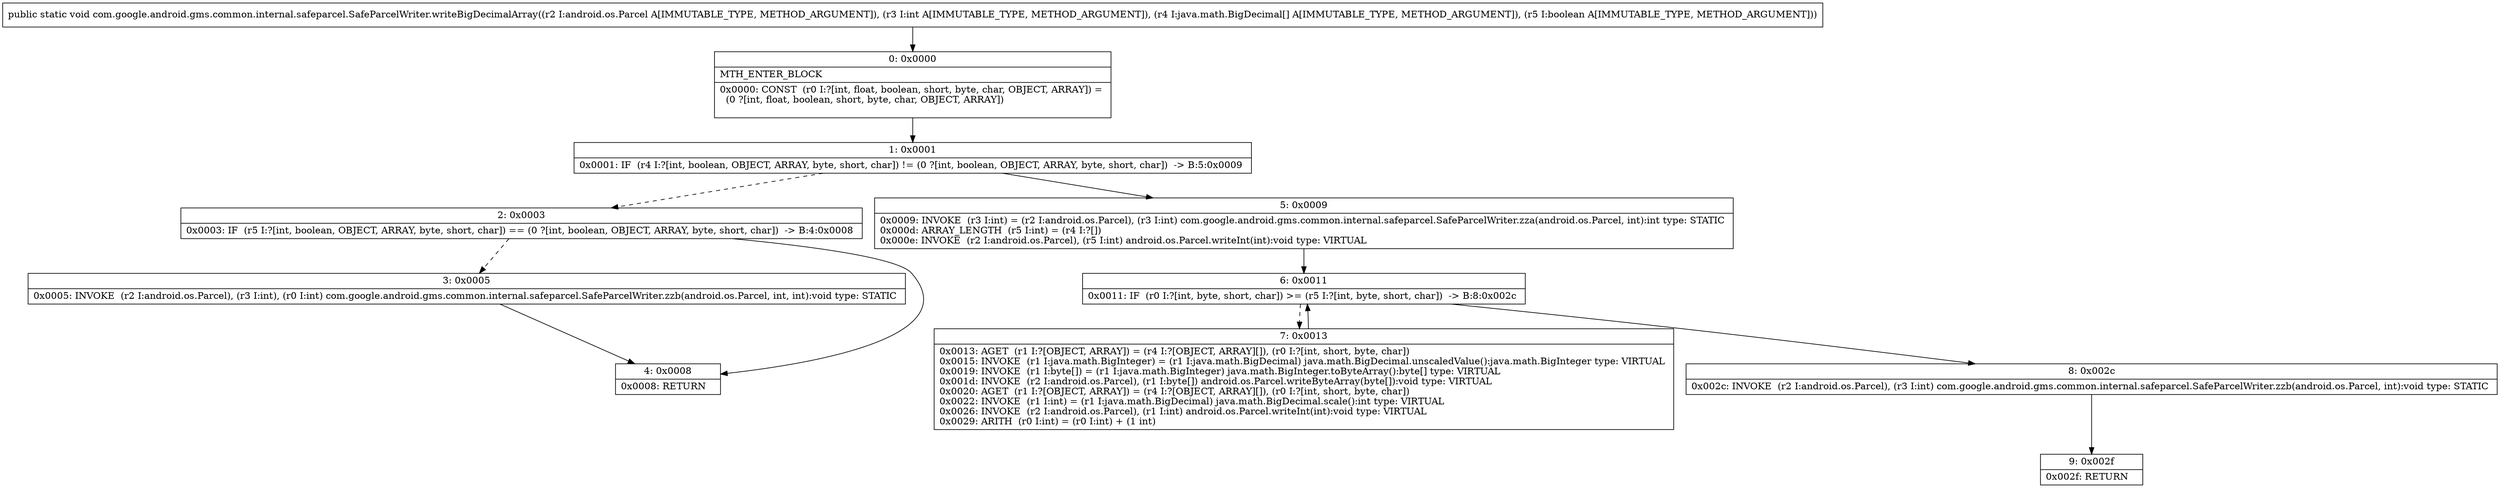 digraph "CFG forcom.google.android.gms.common.internal.safeparcel.SafeParcelWriter.writeBigDecimalArray(Landroid\/os\/Parcel;I[Ljava\/math\/BigDecimal;Z)V" {
Node_0 [shape=record,label="{0\:\ 0x0000|MTH_ENTER_BLOCK\l|0x0000: CONST  (r0 I:?[int, float, boolean, short, byte, char, OBJECT, ARRAY]) = \l  (0 ?[int, float, boolean, short, byte, char, OBJECT, ARRAY])\l \l}"];
Node_1 [shape=record,label="{1\:\ 0x0001|0x0001: IF  (r4 I:?[int, boolean, OBJECT, ARRAY, byte, short, char]) != (0 ?[int, boolean, OBJECT, ARRAY, byte, short, char])  \-\> B:5:0x0009 \l}"];
Node_2 [shape=record,label="{2\:\ 0x0003|0x0003: IF  (r5 I:?[int, boolean, OBJECT, ARRAY, byte, short, char]) == (0 ?[int, boolean, OBJECT, ARRAY, byte, short, char])  \-\> B:4:0x0008 \l}"];
Node_3 [shape=record,label="{3\:\ 0x0005|0x0005: INVOKE  (r2 I:android.os.Parcel), (r3 I:int), (r0 I:int) com.google.android.gms.common.internal.safeparcel.SafeParcelWriter.zzb(android.os.Parcel, int, int):void type: STATIC \l}"];
Node_4 [shape=record,label="{4\:\ 0x0008|0x0008: RETURN   \l}"];
Node_5 [shape=record,label="{5\:\ 0x0009|0x0009: INVOKE  (r3 I:int) = (r2 I:android.os.Parcel), (r3 I:int) com.google.android.gms.common.internal.safeparcel.SafeParcelWriter.zza(android.os.Parcel, int):int type: STATIC \l0x000d: ARRAY_LENGTH  (r5 I:int) = (r4 I:?[]) \l0x000e: INVOKE  (r2 I:android.os.Parcel), (r5 I:int) android.os.Parcel.writeInt(int):void type: VIRTUAL \l}"];
Node_6 [shape=record,label="{6\:\ 0x0011|0x0011: IF  (r0 I:?[int, byte, short, char]) \>= (r5 I:?[int, byte, short, char])  \-\> B:8:0x002c \l}"];
Node_7 [shape=record,label="{7\:\ 0x0013|0x0013: AGET  (r1 I:?[OBJECT, ARRAY]) = (r4 I:?[OBJECT, ARRAY][]), (r0 I:?[int, short, byte, char]) \l0x0015: INVOKE  (r1 I:java.math.BigInteger) = (r1 I:java.math.BigDecimal) java.math.BigDecimal.unscaledValue():java.math.BigInteger type: VIRTUAL \l0x0019: INVOKE  (r1 I:byte[]) = (r1 I:java.math.BigInteger) java.math.BigInteger.toByteArray():byte[] type: VIRTUAL \l0x001d: INVOKE  (r2 I:android.os.Parcel), (r1 I:byte[]) android.os.Parcel.writeByteArray(byte[]):void type: VIRTUAL \l0x0020: AGET  (r1 I:?[OBJECT, ARRAY]) = (r4 I:?[OBJECT, ARRAY][]), (r0 I:?[int, short, byte, char]) \l0x0022: INVOKE  (r1 I:int) = (r1 I:java.math.BigDecimal) java.math.BigDecimal.scale():int type: VIRTUAL \l0x0026: INVOKE  (r2 I:android.os.Parcel), (r1 I:int) android.os.Parcel.writeInt(int):void type: VIRTUAL \l0x0029: ARITH  (r0 I:int) = (r0 I:int) + (1 int) \l}"];
Node_8 [shape=record,label="{8\:\ 0x002c|0x002c: INVOKE  (r2 I:android.os.Parcel), (r3 I:int) com.google.android.gms.common.internal.safeparcel.SafeParcelWriter.zzb(android.os.Parcel, int):void type: STATIC \l}"];
Node_9 [shape=record,label="{9\:\ 0x002f|0x002f: RETURN   \l}"];
MethodNode[shape=record,label="{public static void com.google.android.gms.common.internal.safeparcel.SafeParcelWriter.writeBigDecimalArray((r2 I:android.os.Parcel A[IMMUTABLE_TYPE, METHOD_ARGUMENT]), (r3 I:int A[IMMUTABLE_TYPE, METHOD_ARGUMENT]), (r4 I:java.math.BigDecimal[] A[IMMUTABLE_TYPE, METHOD_ARGUMENT]), (r5 I:boolean A[IMMUTABLE_TYPE, METHOD_ARGUMENT])) }"];
MethodNode -> Node_0;
Node_0 -> Node_1;
Node_1 -> Node_2[style=dashed];
Node_1 -> Node_5;
Node_2 -> Node_3[style=dashed];
Node_2 -> Node_4;
Node_3 -> Node_4;
Node_5 -> Node_6;
Node_6 -> Node_7[style=dashed];
Node_6 -> Node_8;
Node_7 -> Node_6;
Node_8 -> Node_9;
}

